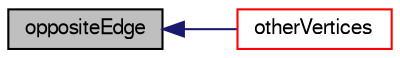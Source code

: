 digraph "oppositeEdge"
{
  bgcolor="transparent";
  edge [fontname="FreeSans",fontsize="10",labelfontname="FreeSans",labelfontsize="10"];
  node [fontname="FreeSans",fontsize="10",shape=record];
  rankdir="LR";
  Node489 [label="oppositeEdge",height=0.2,width=0.4,color="black", fillcolor="grey75", style="filled", fontcolor="black"];
  Node489 -> Node490 [dir="back",color="midnightblue",fontsize="10",style="solid",fontname="FreeSans"];
  Node490 [label="otherVertices",height=0.2,width=0.4,color="red",URL="$a25538.html#a0a9cdecabb24a4d8fbed5a06696187da",tooltip="Get the two vertices (local numbering) on faceI counterclockwise. "];
}
